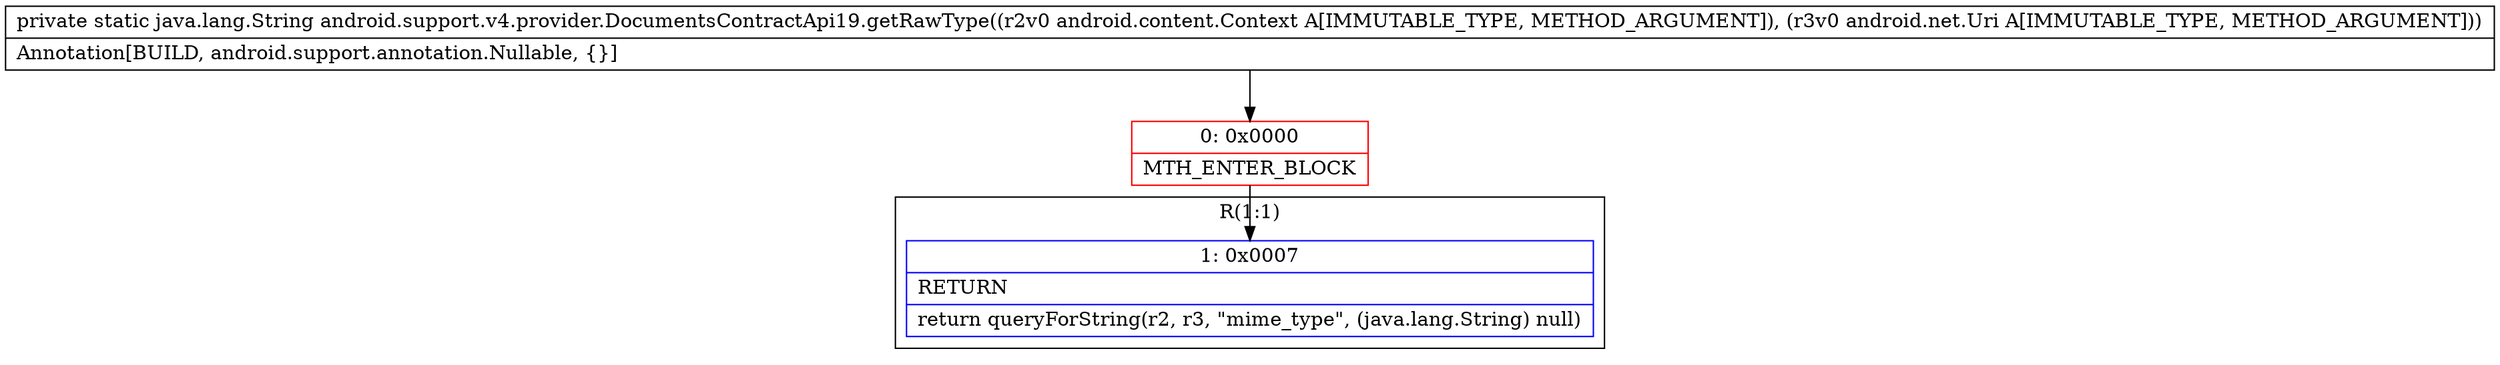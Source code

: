 digraph "CFG forandroid.support.v4.provider.DocumentsContractApi19.getRawType(Landroid\/content\/Context;Landroid\/net\/Uri;)Ljava\/lang\/String;" {
subgraph cluster_Region_1682717896 {
label = "R(1:1)";
node [shape=record,color=blue];
Node_1 [shape=record,label="{1\:\ 0x0007|RETURN\l|return queryForString(r2, r3, \"mime_type\", (java.lang.String) null)\l}"];
}
Node_0 [shape=record,color=red,label="{0\:\ 0x0000|MTH_ENTER_BLOCK\l}"];
MethodNode[shape=record,label="{private static java.lang.String android.support.v4.provider.DocumentsContractApi19.getRawType((r2v0 android.content.Context A[IMMUTABLE_TYPE, METHOD_ARGUMENT]), (r3v0 android.net.Uri A[IMMUTABLE_TYPE, METHOD_ARGUMENT]))  | Annotation[BUILD, android.support.annotation.Nullable, \{\}]\l}"];
MethodNode -> Node_0;
Node_0 -> Node_1;
}

